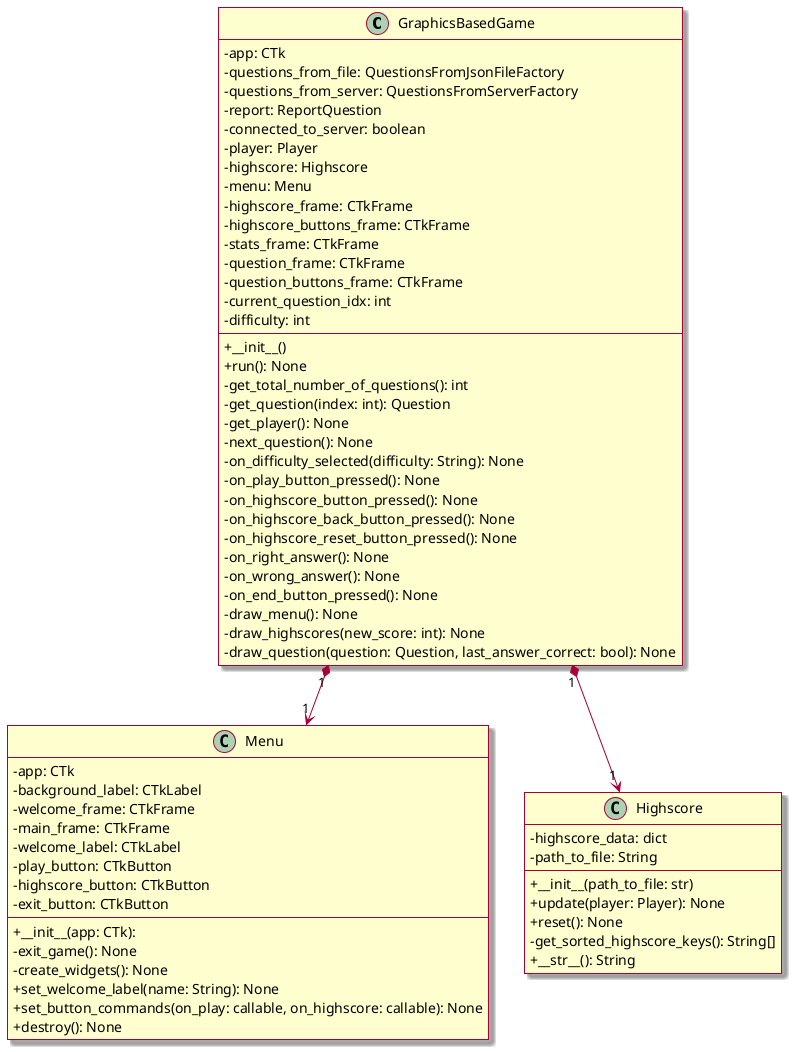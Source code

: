 @startuml
hide empty members
skin rose
skinparam classAttributeIconSize 0

class GraphicsBasedGame {
    - app: CTk
    - questions_from_file: QuestionsFromJsonFileFactory
    - questions_from_server: QuestionsFromServerFactory
    - report: ReportQuestion
    - connected_to_server: boolean
    - player: Player
    - highscore: Highscore
    - menu: Menu
    - highscore_frame: CTkFrame
    - highscore_buttons_frame: CTkFrame
    - stats_frame: CTkFrame
    - question_frame: CTkFrame
    - question_buttons_frame: CTkFrame
    - current_question_idx: int
    - difficulty: int
    + __init__()
    + run(): None
    - get_total_number_of_questions(): int
    - get_question(index: int): Question
    - get_player(): None
    - next_question(): None
    - on_difficulty_selected(difficulty: String): None
    - on_play_button_pressed(): None
    - on_highscore_button_pressed(): None
    - on_highscore_back_button_pressed(): None
    - on_highscore_reset_button_pressed(): None
    - on_right_answer(): None
    - on_wrong_answer(): None
    - on_end_button_pressed(): None
    - draw_menu(): None
    - draw_highscores(new_score: int): None
    - draw_question(question: Question, last_answer_correct: bool): None

}

class Menu {
    - app: CTk
    - background_label: CTkLabel
    - welcome_frame: CTkFrame
    - main_frame: CTkFrame
    - welcome_label: CTkLabel
    - play_button: CTkButton
    - highscore_button: CTkButton
    - exit_button: CTkButton
    + __init__(app: CTk):
    - exit_game(): None
    - create_widgets(): None
    + set_welcome_label(name: String): None
    + set_button_commands(on_play: callable, on_highscore: callable): None
    + destroy(): None
}

class Highscore {
    - highscore_data: dict
    - path_to_file: String
    + __init__(path_to_file: str)
    + update(player: Player): None
    + reset(): None
    - get_sorted_highscore_keys(): String[]
    + __str__(): String
}

GraphicsBasedGame "1" *--> "1" Menu
GraphicsBasedGame "1" *--> "1" Highscore

@enduml